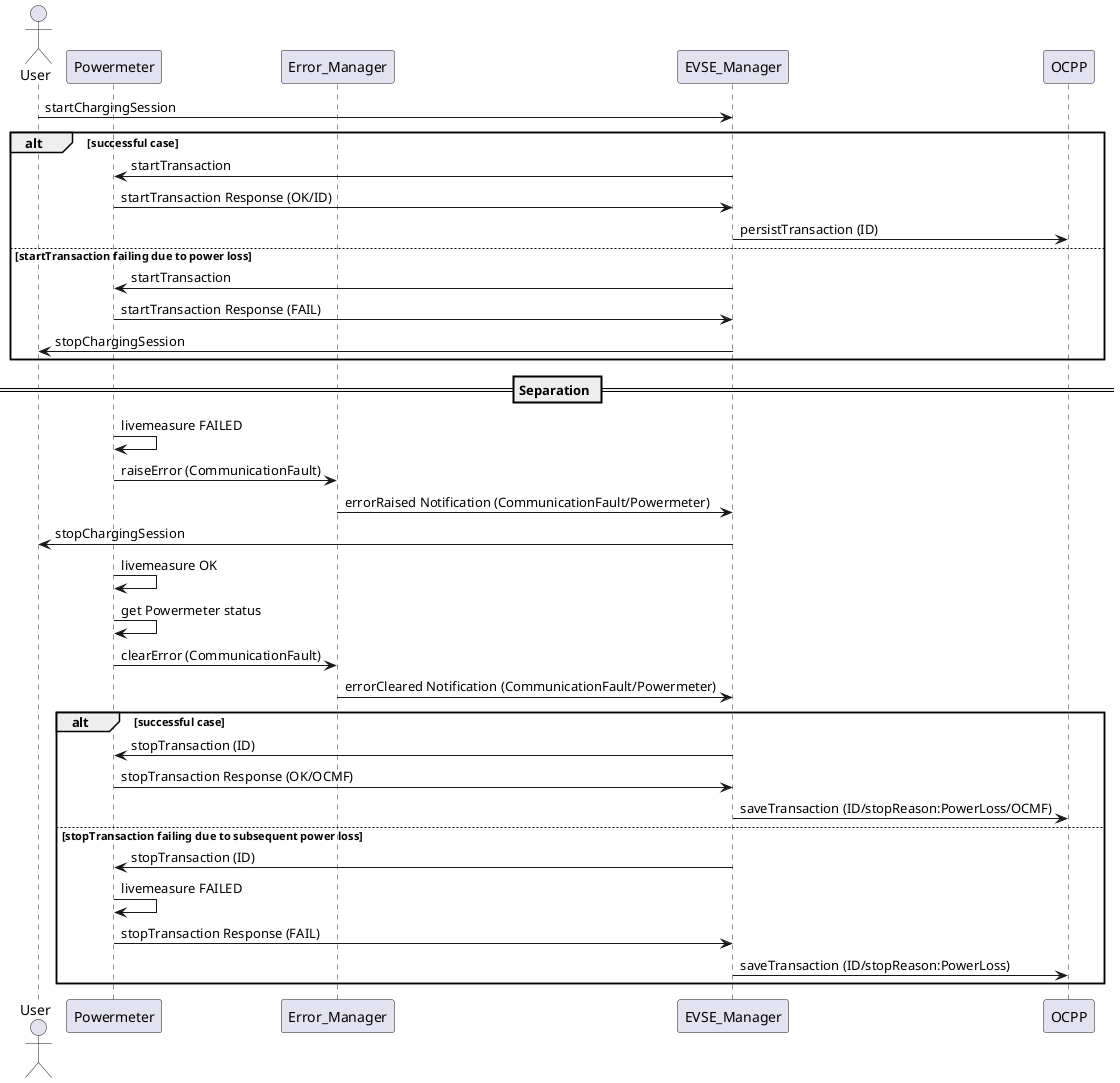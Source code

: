 @startuml
actor User
participant Powermeter
participant Error_Manager
participant EVSE_Manager
participant OCPP

User -> EVSE_Manager: startChargingSession
alt successful case
EVSE_Manager -> Powermeter: startTransaction
Powermeter -> EVSE_Manager: startTransaction Response (OK/ID)
EVSE_Manager -> OCPP: persistTransaction (ID)
else startTransaction failing due to power loss
EVSE_Manager -> Powermeter: startTransaction
Powermeter -> EVSE_Manager: startTransaction Response (FAIL)
EVSE_Manager -> User: stopChargingSession
end
== Separation ==
Powermeter -> Powermeter: livemeasure FAILED

Powermeter -> Error_Manager: raiseError (CommunicationFault)
Error_Manager -> EVSE_Manager: errorRaised Notification (CommunicationFault/Powermeter)
EVSE_Manager -> User: stopChargingSession

Powermeter -> Powermeter: livemeasure OK
Powermeter -> Powermeter: get Powermeter status
Powermeter -> Error_Manager: clearError (CommunicationFault)
Error_Manager -> EVSE_Manager: errorCleared Notification (CommunicationFault/Powermeter)
alt successful case
EVSE_Manager -> Powermeter: stopTransaction (ID)
Powermeter -> EVSE_Manager: stopTransaction Response (OK/OCMF)
EVSE_Manager -> OCPP: saveTransaction (ID/stopReason:PowerLoss/OCMF)
else stopTransaction failing due to subsequent power loss
EVSE_Manager -> Powermeter: stopTransaction (ID)
Powermeter -> Powermeter: livemeasure FAILED
Powermeter -> EVSE_Manager: stopTransaction Response (FAIL)
EVSE_Manager -> OCPP: saveTransaction (ID/stopReason:PowerLoss)
end

@enduml